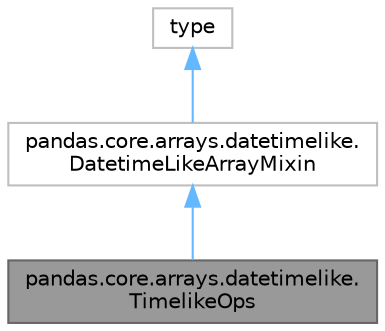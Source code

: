digraph "pandas.core.arrays.datetimelike.TimelikeOps"
{
 // LATEX_PDF_SIZE
  bgcolor="transparent";
  edge [fontname=Helvetica,fontsize=10,labelfontname=Helvetica,labelfontsize=10];
  node [fontname=Helvetica,fontsize=10,shape=box,height=0.2,width=0.4];
  Node1 [id="Node000001",label="pandas.core.arrays.datetimelike.\lTimelikeOps",height=0.2,width=0.4,color="gray40", fillcolor="grey60", style="filled", fontcolor="black",tooltip=" "];
  Node2 -> Node1 [id="edge3_Node000001_Node000002",dir="back",color="steelblue1",style="solid",tooltip=" "];
  Node2 [id="Node000002",label="pandas.core.arrays.datetimelike.\lDatetimeLikeArrayMixin",height=0.2,width=0.4,color="grey75", fillcolor="white", style="filled",URL="$d1/d7b/classpandas_1_1core_1_1arrays_1_1datetimelike_1_1DatetimeLikeArrayMixin.html",tooltip=" "];
  Node3 -> Node2 [id="edge4_Node000002_Node000003",dir="back",color="steelblue1",style="solid",tooltip=" "];
  Node3 [id="Node000003",label="type",height=0.2,width=0.4,color="grey75", fillcolor="white", style="filled",tooltip=" "];
}
